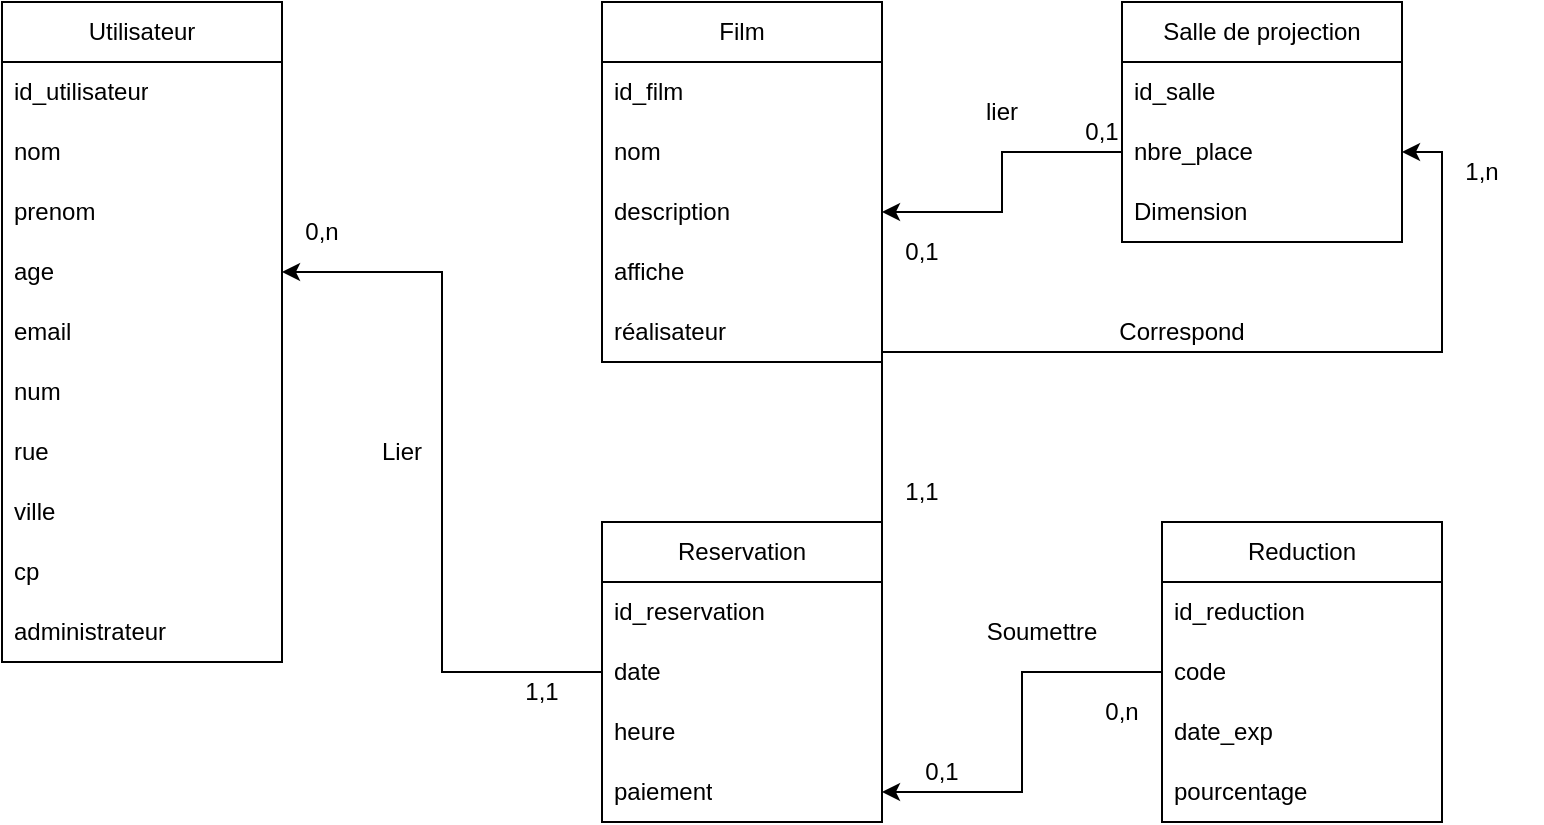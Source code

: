 <mxfile version="22.1.5" type="device">
  <diagram name="Page-1" id="vHQTLab3YILtUWm3N7Dh">
    <mxGraphModel dx="1246" dy="456" grid="1" gridSize="10" guides="1" tooltips="1" connect="1" arrows="1" fold="1" page="1" pageScale="1" pageWidth="827" pageHeight="1169" math="0" shadow="0">
      <root>
        <mxCell id="0" />
        <mxCell id="1" parent="0" />
        <mxCell id="KDyXSzHkvqIy9wIiPBjX-1" value="Utilisateur" style="swimlane;fontStyle=0;childLayout=stackLayout;horizontal=1;startSize=30;horizontalStack=0;resizeParent=1;resizeParentMax=0;resizeLast=0;collapsible=1;marginBottom=0;whiteSpace=wrap;html=1;" vertex="1" parent="1">
          <mxGeometry x="50" y="30" width="140" height="330" as="geometry" />
        </mxCell>
        <mxCell id="KDyXSzHkvqIy9wIiPBjX-2" value="id_utilisateur" style="text;strokeColor=none;fillColor=none;align=left;verticalAlign=middle;spacingLeft=4;spacingRight=4;overflow=hidden;points=[[0,0.5],[1,0.5]];portConstraint=eastwest;rotatable=0;whiteSpace=wrap;html=1;" vertex="1" parent="KDyXSzHkvqIy9wIiPBjX-1">
          <mxGeometry y="30" width="140" height="30" as="geometry" />
        </mxCell>
        <mxCell id="KDyXSzHkvqIy9wIiPBjX-3" value="nom" style="text;strokeColor=none;fillColor=none;align=left;verticalAlign=middle;spacingLeft=4;spacingRight=4;overflow=hidden;points=[[0,0.5],[1,0.5]];portConstraint=eastwest;rotatable=0;whiteSpace=wrap;html=1;" vertex="1" parent="KDyXSzHkvqIy9wIiPBjX-1">
          <mxGeometry y="60" width="140" height="30" as="geometry" />
        </mxCell>
        <mxCell id="KDyXSzHkvqIy9wIiPBjX-4" value="prenom" style="text;strokeColor=none;fillColor=none;align=left;verticalAlign=middle;spacingLeft=4;spacingRight=4;overflow=hidden;points=[[0,0.5],[1,0.5]];portConstraint=eastwest;rotatable=0;whiteSpace=wrap;html=1;" vertex="1" parent="KDyXSzHkvqIy9wIiPBjX-1">
          <mxGeometry y="90" width="140" height="30" as="geometry" />
        </mxCell>
        <mxCell id="KDyXSzHkvqIy9wIiPBjX-5" value="age" style="text;strokeColor=none;fillColor=none;align=left;verticalAlign=middle;spacingLeft=4;spacingRight=4;overflow=hidden;points=[[0,0.5],[1,0.5]];portConstraint=eastwest;rotatable=0;whiteSpace=wrap;html=1;" vertex="1" parent="KDyXSzHkvqIy9wIiPBjX-1">
          <mxGeometry y="120" width="140" height="30" as="geometry" />
        </mxCell>
        <mxCell id="KDyXSzHkvqIy9wIiPBjX-6" value="email" style="text;strokeColor=none;fillColor=none;align=left;verticalAlign=middle;spacingLeft=4;spacingRight=4;overflow=hidden;points=[[0,0.5],[1,0.5]];portConstraint=eastwest;rotatable=0;whiteSpace=wrap;html=1;" vertex="1" parent="KDyXSzHkvqIy9wIiPBjX-1">
          <mxGeometry y="150" width="140" height="30" as="geometry" />
        </mxCell>
        <mxCell id="KDyXSzHkvqIy9wIiPBjX-7" value="num" style="text;strokeColor=none;fillColor=none;align=left;verticalAlign=middle;spacingLeft=4;spacingRight=4;overflow=hidden;points=[[0,0.5],[1,0.5]];portConstraint=eastwest;rotatable=0;whiteSpace=wrap;html=1;" vertex="1" parent="KDyXSzHkvqIy9wIiPBjX-1">
          <mxGeometry y="180" width="140" height="30" as="geometry" />
        </mxCell>
        <mxCell id="KDyXSzHkvqIy9wIiPBjX-8" value="rue" style="text;strokeColor=none;fillColor=none;align=left;verticalAlign=middle;spacingLeft=4;spacingRight=4;overflow=hidden;points=[[0,0.5],[1,0.5]];portConstraint=eastwest;rotatable=0;whiteSpace=wrap;html=1;" vertex="1" parent="KDyXSzHkvqIy9wIiPBjX-1">
          <mxGeometry y="210" width="140" height="30" as="geometry" />
        </mxCell>
        <mxCell id="KDyXSzHkvqIy9wIiPBjX-9" value="ville" style="text;strokeColor=none;fillColor=none;align=left;verticalAlign=middle;spacingLeft=4;spacingRight=4;overflow=hidden;points=[[0,0.5],[1,0.5]];portConstraint=eastwest;rotatable=0;whiteSpace=wrap;html=1;" vertex="1" parent="KDyXSzHkvqIy9wIiPBjX-1">
          <mxGeometry y="240" width="140" height="30" as="geometry" />
        </mxCell>
        <mxCell id="KDyXSzHkvqIy9wIiPBjX-10" value="cp" style="text;strokeColor=none;fillColor=none;align=left;verticalAlign=middle;spacingLeft=4;spacingRight=4;overflow=hidden;points=[[0,0.5],[1,0.5]];portConstraint=eastwest;rotatable=0;whiteSpace=wrap;html=1;" vertex="1" parent="KDyXSzHkvqIy9wIiPBjX-1">
          <mxGeometry y="270" width="140" height="30" as="geometry" />
        </mxCell>
        <mxCell id="KDyXSzHkvqIy9wIiPBjX-53" value="administrateur" style="text;strokeColor=none;fillColor=none;align=left;verticalAlign=middle;spacingLeft=4;spacingRight=4;overflow=hidden;points=[[0,0.5],[1,0.5]];portConstraint=eastwest;rotatable=0;whiteSpace=wrap;html=1;" vertex="1" parent="KDyXSzHkvqIy9wIiPBjX-1">
          <mxGeometry y="300" width="140" height="30" as="geometry" />
        </mxCell>
        <mxCell id="KDyXSzHkvqIy9wIiPBjX-12" value="Film" style="swimlane;fontStyle=0;childLayout=stackLayout;horizontal=1;startSize=30;horizontalStack=0;resizeParent=1;resizeParentMax=0;resizeLast=0;collapsible=1;marginBottom=0;whiteSpace=wrap;html=1;" vertex="1" parent="1">
          <mxGeometry x="350" y="30" width="140" height="180" as="geometry" />
        </mxCell>
        <mxCell id="KDyXSzHkvqIy9wIiPBjX-13" value="id_film" style="text;strokeColor=none;fillColor=none;align=left;verticalAlign=middle;spacingLeft=4;spacingRight=4;overflow=hidden;points=[[0,0.5],[1,0.5]];portConstraint=eastwest;rotatable=0;whiteSpace=wrap;html=1;" vertex="1" parent="KDyXSzHkvqIy9wIiPBjX-12">
          <mxGeometry y="30" width="140" height="30" as="geometry" />
        </mxCell>
        <mxCell id="KDyXSzHkvqIy9wIiPBjX-14" value="nom" style="text;strokeColor=none;fillColor=none;align=left;verticalAlign=middle;spacingLeft=4;spacingRight=4;overflow=hidden;points=[[0,0.5],[1,0.5]];portConstraint=eastwest;rotatable=0;whiteSpace=wrap;html=1;" vertex="1" parent="KDyXSzHkvqIy9wIiPBjX-12">
          <mxGeometry y="60" width="140" height="30" as="geometry" />
        </mxCell>
        <mxCell id="KDyXSzHkvqIy9wIiPBjX-15" value="description" style="text;strokeColor=none;fillColor=none;align=left;verticalAlign=middle;spacingLeft=4;spacingRight=4;overflow=hidden;points=[[0,0.5],[1,0.5]];portConstraint=eastwest;rotatable=0;whiteSpace=wrap;html=1;" vertex="1" parent="KDyXSzHkvqIy9wIiPBjX-12">
          <mxGeometry y="90" width="140" height="30" as="geometry" />
        </mxCell>
        <mxCell id="KDyXSzHkvqIy9wIiPBjX-16" value="affiche" style="text;strokeColor=none;fillColor=none;align=left;verticalAlign=middle;spacingLeft=4;spacingRight=4;overflow=hidden;points=[[0,0.5],[1,0.5]];portConstraint=eastwest;rotatable=0;whiteSpace=wrap;html=1;" vertex="1" parent="KDyXSzHkvqIy9wIiPBjX-12">
          <mxGeometry y="120" width="140" height="30" as="geometry" />
        </mxCell>
        <mxCell id="KDyXSzHkvqIy9wIiPBjX-17" value="réalisateur" style="text;strokeColor=none;fillColor=none;align=left;verticalAlign=middle;spacingLeft=4;spacingRight=4;overflow=hidden;points=[[0,0.5],[1,0.5]];portConstraint=eastwest;rotatable=0;whiteSpace=wrap;html=1;" vertex="1" parent="KDyXSzHkvqIy9wIiPBjX-12">
          <mxGeometry y="150" width="140" height="30" as="geometry" />
        </mxCell>
        <mxCell id="KDyXSzHkvqIy9wIiPBjX-18" value="Salle de projection" style="swimlane;fontStyle=0;childLayout=stackLayout;horizontal=1;startSize=30;horizontalStack=0;resizeParent=1;resizeParentMax=0;resizeLast=0;collapsible=1;marginBottom=0;whiteSpace=wrap;html=1;" vertex="1" parent="1">
          <mxGeometry x="610" y="30" width="140" height="120" as="geometry" />
        </mxCell>
        <mxCell id="KDyXSzHkvqIy9wIiPBjX-19" value="id_salle" style="text;strokeColor=none;fillColor=none;align=left;verticalAlign=middle;spacingLeft=4;spacingRight=4;overflow=hidden;points=[[0,0.5],[1,0.5]];portConstraint=eastwest;rotatable=0;whiteSpace=wrap;html=1;" vertex="1" parent="KDyXSzHkvqIy9wIiPBjX-18">
          <mxGeometry y="30" width="140" height="30" as="geometry" />
        </mxCell>
        <mxCell id="KDyXSzHkvqIy9wIiPBjX-20" value="nbre_place" style="text;strokeColor=none;fillColor=none;align=left;verticalAlign=middle;spacingLeft=4;spacingRight=4;overflow=hidden;points=[[0,0.5],[1,0.5]];portConstraint=eastwest;rotatable=0;whiteSpace=wrap;html=1;" vertex="1" parent="KDyXSzHkvqIy9wIiPBjX-18">
          <mxGeometry y="60" width="140" height="30" as="geometry" />
        </mxCell>
        <mxCell id="KDyXSzHkvqIy9wIiPBjX-59" value="Dimension" style="text;strokeColor=none;fillColor=none;align=left;verticalAlign=middle;spacingLeft=4;spacingRight=4;overflow=hidden;points=[[0,0.5],[1,0.5]];portConstraint=eastwest;rotatable=0;whiteSpace=wrap;html=1;" vertex="1" parent="KDyXSzHkvqIy9wIiPBjX-18">
          <mxGeometry y="90" width="140" height="30" as="geometry" />
        </mxCell>
        <mxCell id="KDyXSzHkvqIy9wIiPBjX-57" style="edgeStyle=orthogonalEdgeStyle;rounded=0;orthogonalLoop=1;jettySize=auto;html=1;exitX=1;exitY=0;exitDx=0;exitDy=0;entryX=1;entryY=0.5;entryDx=0;entryDy=0;" edge="1" parent="1" source="KDyXSzHkvqIy9wIiPBjX-22" target="KDyXSzHkvqIy9wIiPBjX-20">
          <mxGeometry relative="1" as="geometry" />
        </mxCell>
        <mxCell id="KDyXSzHkvqIy9wIiPBjX-22" value="Reservation" style="swimlane;fontStyle=0;childLayout=stackLayout;horizontal=1;startSize=30;horizontalStack=0;resizeParent=1;resizeParentMax=0;resizeLast=0;collapsible=1;marginBottom=0;whiteSpace=wrap;html=1;" vertex="1" parent="1">
          <mxGeometry x="350" y="290" width="140" height="150" as="geometry" />
        </mxCell>
        <mxCell id="KDyXSzHkvqIy9wIiPBjX-23" value="id_reservation" style="text;strokeColor=none;fillColor=none;align=left;verticalAlign=middle;spacingLeft=4;spacingRight=4;overflow=hidden;points=[[0,0.5],[1,0.5]];portConstraint=eastwest;rotatable=0;whiteSpace=wrap;html=1;" vertex="1" parent="KDyXSzHkvqIy9wIiPBjX-22">
          <mxGeometry y="30" width="140" height="30" as="geometry" />
        </mxCell>
        <mxCell id="KDyXSzHkvqIy9wIiPBjX-24" value="date" style="text;strokeColor=none;fillColor=none;align=left;verticalAlign=middle;spacingLeft=4;spacingRight=4;overflow=hidden;points=[[0,0.5],[1,0.5]];portConstraint=eastwest;rotatable=0;whiteSpace=wrap;html=1;" vertex="1" parent="KDyXSzHkvqIy9wIiPBjX-22">
          <mxGeometry y="60" width="140" height="30" as="geometry" />
        </mxCell>
        <mxCell id="KDyXSzHkvqIy9wIiPBjX-25" value="heure" style="text;strokeColor=none;fillColor=none;align=left;verticalAlign=middle;spacingLeft=4;spacingRight=4;overflow=hidden;points=[[0,0.5],[1,0.5]];portConstraint=eastwest;rotatable=0;whiteSpace=wrap;html=1;" vertex="1" parent="KDyXSzHkvqIy9wIiPBjX-22">
          <mxGeometry y="90" width="140" height="30" as="geometry" />
        </mxCell>
        <mxCell id="KDyXSzHkvqIy9wIiPBjX-26" value="paiement" style="text;strokeColor=none;fillColor=none;align=left;verticalAlign=middle;spacingLeft=4;spacingRight=4;overflow=hidden;points=[[0,0.5],[1,0.5]];portConstraint=eastwest;rotatable=0;whiteSpace=wrap;html=1;" vertex="1" parent="KDyXSzHkvqIy9wIiPBjX-22">
          <mxGeometry y="120" width="140" height="30" as="geometry" />
        </mxCell>
        <mxCell id="KDyXSzHkvqIy9wIiPBjX-27" value="Reduction" style="swimlane;fontStyle=0;childLayout=stackLayout;horizontal=1;startSize=30;horizontalStack=0;resizeParent=1;resizeParentMax=0;resizeLast=0;collapsible=1;marginBottom=0;whiteSpace=wrap;html=1;" vertex="1" parent="1">
          <mxGeometry x="630" y="290" width="140" height="150" as="geometry" />
        </mxCell>
        <mxCell id="KDyXSzHkvqIy9wIiPBjX-28" value="id_reduction" style="text;strokeColor=none;fillColor=none;align=left;verticalAlign=middle;spacingLeft=4;spacingRight=4;overflow=hidden;points=[[0,0.5],[1,0.5]];portConstraint=eastwest;rotatable=0;whiteSpace=wrap;html=1;" vertex="1" parent="KDyXSzHkvqIy9wIiPBjX-27">
          <mxGeometry y="30" width="140" height="30" as="geometry" />
        </mxCell>
        <mxCell id="KDyXSzHkvqIy9wIiPBjX-29" value="code" style="text;strokeColor=none;fillColor=none;align=left;verticalAlign=middle;spacingLeft=4;spacingRight=4;overflow=hidden;points=[[0,0.5],[1,0.5]];portConstraint=eastwest;rotatable=0;whiteSpace=wrap;html=1;" vertex="1" parent="KDyXSzHkvqIy9wIiPBjX-27">
          <mxGeometry y="60" width="140" height="30" as="geometry" />
        </mxCell>
        <mxCell id="KDyXSzHkvqIy9wIiPBjX-30" value="date_exp" style="text;strokeColor=none;fillColor=none;align=left;verticalAlign=middle;spacingLeft=4;spacingRight=4;overflow=hidden;points=[[0,0.5],[1,0.5]];portConstraint=eastwest;rotatable=0;whiteSpace=wrap;html=1;" vertex="1" parent="KDyXSzHkvqIy9wIiPBjX-27">
          <mxGeometry y="90" width="140" height="30" as="geometry" />
        </mxCell>
        <mxCell id="KDyXSzHkvqIy9wIiPBjX-31" value="pourcentage" style="text;strokeColor=none;fillColor=none;align=left;verticalAlign=middle;spacingLeft=4;spacingRight=4;overflow=hidden;points=[[0,0.5],[1,0.5]];portConstraint=eastwest;rotatable=0;whiteSpace=wrap;html=1;" vertex="1" parent="KDyXSzHkvqIy9wIiPBjX-27">
          <mxGeometry y="120" width="140" height="30" as="geometry" />
        </mxCell>
        <mxCell id="KDyXSzHkvqIy9wIiPBjX-34" style="edgeStyle=orthogonalEdgeStyle;rounded=0;orthogonalLoop=1;jettySize=auto;html=1;exitX=0;exitY=0.5;exitDx=0;exitDy=0;" edge="1" parent="1" source="KDyXSzHkvqIy9wIiPBjX-20" target="KDyXSzHkvqIy9wIiPBjX-15">
          <mxGeometry relative="1" as="geometry" />
        </mxCell>
        <mxCell id="KDyXSzHkvqIy9wIiPBjX-35" value="lier" style="text;html=1;strokeColor=none;fillColor=none;align=center;verticalAlign=middle;whiteSpace=wrap;rounded=0;" vertex="1" parent="1">
          <mxGeometry x="520" y="70" width="60" height="30" as="geometry" />
        </mxCell>
        <mxCell id="KDyXSzHkvqIy9wIiPBjX-37" value="0,1" style="text;html=1;strokeColor=none;fillColor=none;align=center;verticalAlign=middle;whiteSpace=wrap;rounded=0;" vertex="1" parent="1">
          <mxGeometry x="570" y="80" width="60" height="30" as="geometry" />
        </mxCell>
        <mxCell id="KDyXSzHkvqIy9wIiPBjX-38" value="0,1" style="text;html=1;strokeColor=none;fillColor=none;align=center;verticalAlign=middle;whiteSpace=wrap;rounded=0;" vertex="1" parent="1">
          <mxGeometry x="480" y="140" width="60" height="30" as="geometry" />
        </mxCell>
        <mxCell id="KDyXSzHkvqIy9wIiPBjX-40" value="Correspond" style="text;html=1;strokeColor=none;fillColor=none;align=center;verticalAlign=middle;whiteSpace=wrap;rounded=0;" vertex="1" parent="1">
          <mxGeometry x="610" y="180" width="60" height="30" as="geometry" />
        </mxCell>
        <mxCell id="KDyXSzHkvqIy9wIiPBjX-41" value="1,n" style="text;html=1;strokeColor=none;fillColor=none;align=center;verticalAlign=middle;whiteSpace=wrap;rounded=0;" vertex="1" parent="1">
          <mxGeometry x="760" y="100" width="60" height="30" as="geometry" />
        </mxCell>
        <mxCell id="KDyXSzHkvqIy9wIiPBjX-42" value="1,1" style="text;html=1;strokeColor=none;fillColor=none;align=center;verticalAlign=middle;whiteSpace=wrap;rounded=0;" vertex="1" parent="1">
          <mxGeometry x="480" y="260" width="60" height="30" as="geometry" />
        </mxCell>
        <mxCell id="KDyXSzHkvqIy9wIiPBjX-43" style="edgeStyle=orthogonalEdgeStyle;rounded=0;orthogonalLoop=1;jettySize=auto;html=1;exitX=0;exitY=0.5;exitDx=0;exitDy=0;entryX=1;entryY=0.5;entryDx=0;entryDy=0;" edge="1" parent="1" source="KDyXSzHkvqIy9wIiPBjX-24" target="KDyXSzHkvqIy9wIiPBjX-5">
          <mxGeometry relative="1" as="geometry" />
        </mxCell>
        <mxCell id="KDyXSzHkvqIy9wIiPBjX-44" value="0,n" style="text;html=1;strokeColor=none;fillColor=none;align=center;verticalAlign=middle;whiteSpace=wrap;rounded=0;" vertex="1" parent="1">
          <mxGeometry x="180" y="130" width="60" height="30" as="geometry" />
        </mxCell>
        <mxCell id="KDyXSzHkvqIy9wIiPBjX-45" value="1,1" style="text;html=1;strokeColor=none;fillColor=none;align=center;verticalAlign=middle;whiteSpace=wrap;rounded=0;" vertex="1" parent="1">
          <mxGeometry x="290" y="360" width="60" height="30" as="geometry" />
        </mxCell>
        <mxCell id="KDyXSzHkvqIy9wIiPBjX-46" value="Lier" style="text;html=1;strokeColor=none;fillColor=none;align=center;verticalAlign=middle;whiteSpace=wrap;rounded=0;" vertex="1" parent="1">
          <mxGeometry x="220" y="240" width="60" height="30" as="geometry" />
        </mxCell>
        <mxCell id="KDyXSzHkvqIy9wIiPBjX-47" style="edgeStyle=orthogonalEdgeStyle;rounded=0;orthogonalLoop=1;jettySize=auto;html=1;exitX=0;exitY=0.5;exitDx=0;exitDy=0;entryX=1;entryY=0.5;entryDx=0;entryDy=0;" edge="1" parent="1" source="KDyXSzHkvqIy9wIiPBjX-29" target="KDyXSzHkvqIy9wIiPBjX-26">
          <mxGeometry relative="1" as="geometry" />
        </mxCell>
        <mxCell id="KDyXSzHkvqIy9wIiPBjX-48" value="Soumettre" style="text;html=1;strokeColor=none;fillColor=none;align=center;verticalAlign=middle;whiteSpace=wrap;rounded=0;" vertex="1" parent="1">
          <mxGeometry x="540" y="330" width="60" height="30" as="geometry" />
        </mxCell>
        <mxCell id="KDyXSzHkvqIy9wIiPBjX-49" value="0,n" style="text;html=1;strokeColor=none;fillColor=none;align=center;verticalAlign=middle;whiteSpace=wrap;rounded=0;" vertex="1" parent="1">
          <mxGeometry x="580" y="370" width="60" height="30" as="geometry" />
        </mxCell>
        <mxCell id="KDyXSzHkvqIy9wIiPBjX-51" value="0,1" style="text;html=1;strokeColor=none;fillColor=none;align=center;verticalAlign=middle;whiteSpace=wrap;rounded=0;" vertex="1" parent="1">
          <mxGeometry x="490" y="400" width="60" height="30" as="geometry" />
        </mxCell>
      </root>
    </mxGraphModel>
  </diagram>
</mxfile>
